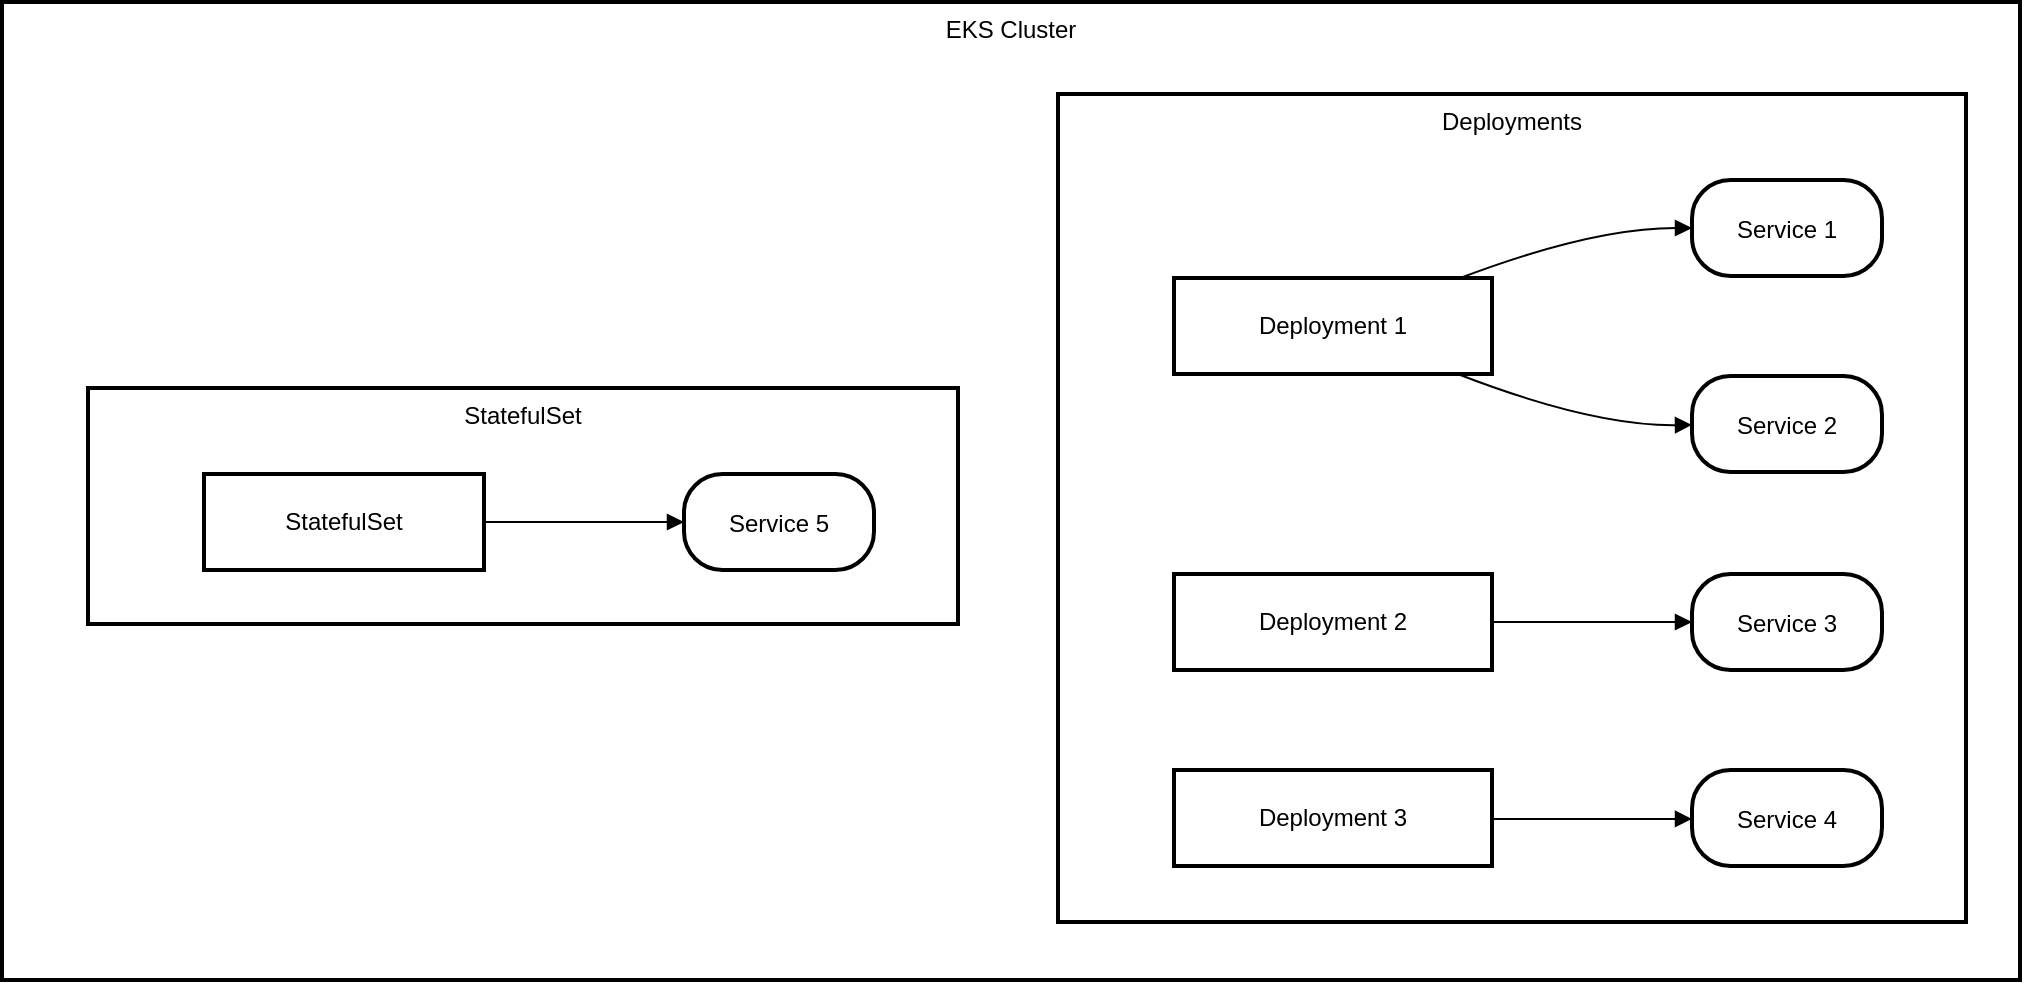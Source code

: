 <mxfile version="24.7.14">
  <diagram name="Page-1" id="8g581iMjH4lPRv5JMo9-">
    <mxGraphModel>
      <root>
        <mxCell id="0" />
        <mxCell id="1" parent="0" />
        <mxCell id="2" value="EKS Cluster" style="whiteSpace=wrap;strokeWidth=2;verticalAlign=top;" vertex="1" parent="1">
          <mxGeometry x="8" y="8" width="1009" height="489" as="geometry" />
        </mxCell>
        <mxCell id="3" value="StatefulSet" style="whiteSpace=wrap;strokeWidth=2;verticalAlign=top;" vertex="1" parent="2">
          <mxGeometry x="43" y="193" width="435" height="118" as="geometry" />
        </mxCell>
        <mxCell id="4" value="StatefulSet" style="whiteSpace=wrap;strokeWidth=2;" vertex="1" parent="3">
          <mxGeometry x="58" y="43" width="140" height="48" as="geometry" />
        </mxCell>
        <mxCell id="5" value="Service 5" style="rounded=1;arcSize=40;strokeWidth=2" vertex="1" parent="3">
          <mxGeometry x="298" y="43" width="95" height="48" as="geometry" />
        </mxCell>
        <mxCell id="6" value="" style="curved=1;startArrow=none;endArrow=block;exitX=1;exitY=0.5;entryX=0;entryY=0.5;" edge="1" parent="3" source="4" target="5">
          <mxGeometry relative="1" as="geometry">
            <Array as="points" />
          </mxGeometry>
        </mxCell>
        <mxCell id="7" value="Deployments" style="whiteSpace=wrap;strokeWidth=2;verticalAlign=top;" vertex="1" parent="2">
          <mxGeometry x="528" y="46" width="454" height="414" as="geometry" />
        </mxCell>
        <mxCell id="8" value="Deployment 1" style="whiteSpace=wrap;strokeWidth=2;" vertex="1" parent="7">
          <mxGeometry x="58" y="92" width="159" height="48" as="geometry" />
        </mxCell>
        <mxCell id="9" value="Service 1" style="rounded=1;arcSize=40;strokeWidth=2" vertex="1" parent="7">
          <mxGeometry x="317" y="43" width="95" height="48" as="geometry" />
        </mxCell>
        <mxCell id="10" value="Service 2" style="rounded=1;arcSize=40;strokeWidth=2" vertex="1" parent="7">
          <mxGeometry x="317" y="141" width="95" height="48" as="geometry" />
        </mxCell>
        <mxCell id="11" value="Deployment 2" style="whiteSpace=wrap;strokeWidth=2;" vertex="1" parent="7">
          <mxGeometry x="58" y="240" width="159" height="48" as="geometry" />
        </mxCell>
        <mxCell id="12" value="Service 3" style="rounded=1;arcSize=40;strokeWidth=2" vertex="1" parent="7">
          <mxGeometry x="317" y="240" width="95" height="48" as="geometry" />
        </mxCell>
        <mxCell id="13" value="Deployment 3" style="whiteSpace=wrap;strokeWidth=2;" vertex="1" parent="7">
          <mxGeometry x="58" y="338" width="159" height="48" as="geometry" />
        </mxCell>
        <mxCell id="14" value="Service 4" style="rounded=1;arcSize=40;strokeWidth=2" vertex="1" parent="7">
          <mxGeometry x="317" y="338" width="95" height="48" as="geometry" />
        </mxCell>
        <mxCell id="15" value="" style="curved=1;startArrow=none;endArrow=block;exitX=0.9;exitY=0;entryX=0;entryY=0.5;" edge="1" parent="7" source="8" target="9">
          <mxGeometry relative="1" as="geometry">
            <Array as="points">
              <mxPoint x="267" y="67" />
            </Array>
          </mxGeometry>
        </mxCell>
        <mxCell id="16" value="" style="curved=1;startArrow=none;endArrow=block;exitX=0.9;exitY=1.01;entryX=0;entryY=0.51;" edge="1" parent="7" source="8" target="10">
          <mxGeometry relative="1" as="geometry">
            <Array as="points">
              <mxPoint x="267" y="166" />
            </Array>
          </mxGeometry>
        </mxCell>
        <mxCell id="17" value="" style="curved=1;startArrow=none;endArrow=block;exitX=1;exitY=0.5;entryX=0;entryY=0.5;" edge="1" parent="7" source="11" target="12">
          <mxGeometry relative="1" as="geometry">
            <Array as="points" />
          </mxGeometry>
        </mxCell>
        <mxCell id="18" value="" style="curved=1;startArrow=none;endArrow=block;exitX=1;exitY=0.51;entryX=0;entryY=0.51;" edge="1" parent="7" source="13" target="14">
          <mxGeometry relative="1" as="geometry">
            <Array as="points" />
          </mxGeometry>
        </mxCell>
      </root>
    </mxGraphModel>
  </diagram>
</mxfile>
